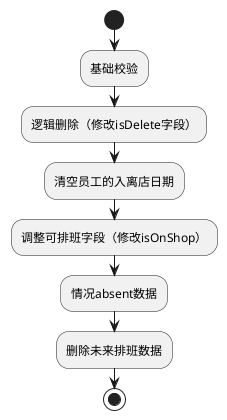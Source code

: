 #条件语句


@startuml

start

:基础校验;
:逻辑删除（修改isDelete字段）;
:清空员工的入离店日期;
:调整可排班字段（修改isOnShop）;
:情况absent数据;
:删除未来排班数据;

stop

@enduml